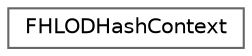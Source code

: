 digraph "Graphical Class Hierarchy"
{
 // INTERACTIVE_SVG=YES
 // LATEX_PDF_SIZE
  bgcolor="transparent";
  edge [fontname=Helvetica,fontsize=10,labelfontname=Helvetica,labelfontsize=10];
  node [fontname=Helvetica,fontsize=10,shape=box,height=0.2,width=0.4];
  rankdir="LR";
  Node0 [id="Node000000",label="FHLODHashContext",height=0.2,width=0.4,color="grey40", fillcolor="white", style="filled",URL="$de/d55/classFHLODHashContext.html",tooltip=" "];
}
